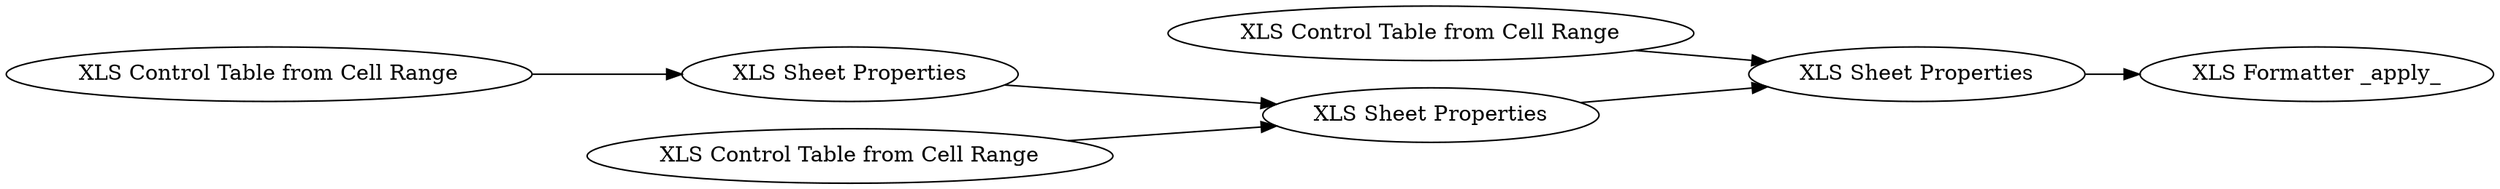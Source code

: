 digraph {
	16 [label="XLS Formatter _apply_"]
	17 [label="XLS Control Table from Cell Range"]
	18 [label="XLS Sheet Properties"]
	19 [label="XLS Control Table from Cell Range"]
	20 [label="XLS Sheet Properties"]
	21 [label="XLS Control Table from Cell Range"]
	22 [label="XLS Sheet Properties"]
	17 -> 18
	18 -> 22
	19 -> 20
	20 -> 16
	21 -> 22
	22 -> 20
	rankdir=LR
}

